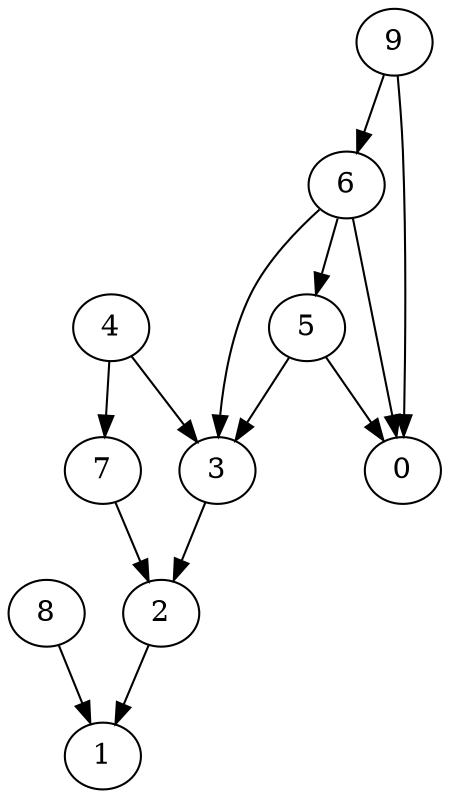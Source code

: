 digraph G {
  graph [splines=true overlap=false]
  node  [shape=ellipse, width=0.3, height=0.3]
  0 [label="0"];
  1 [label="1"];
  2 [label="2"];
  3 [label="3"];
  4 [label="4"];
  5 [label="5"];
  6 [label="6"];
  7 [label="7"];
  8 [label="8"];
  9 [label="9"];
  2 -> 1;
  3 -> 2;
  4 -> 3;
  4 -> 7;
  5 -> 0;
  5 -> 3;
  6 -> 0;
  6 -> 3;
  6 -> 5;
  7 -> 2;
  8 -> 1;
  9 -> 0;
  9 -> 6;
}
